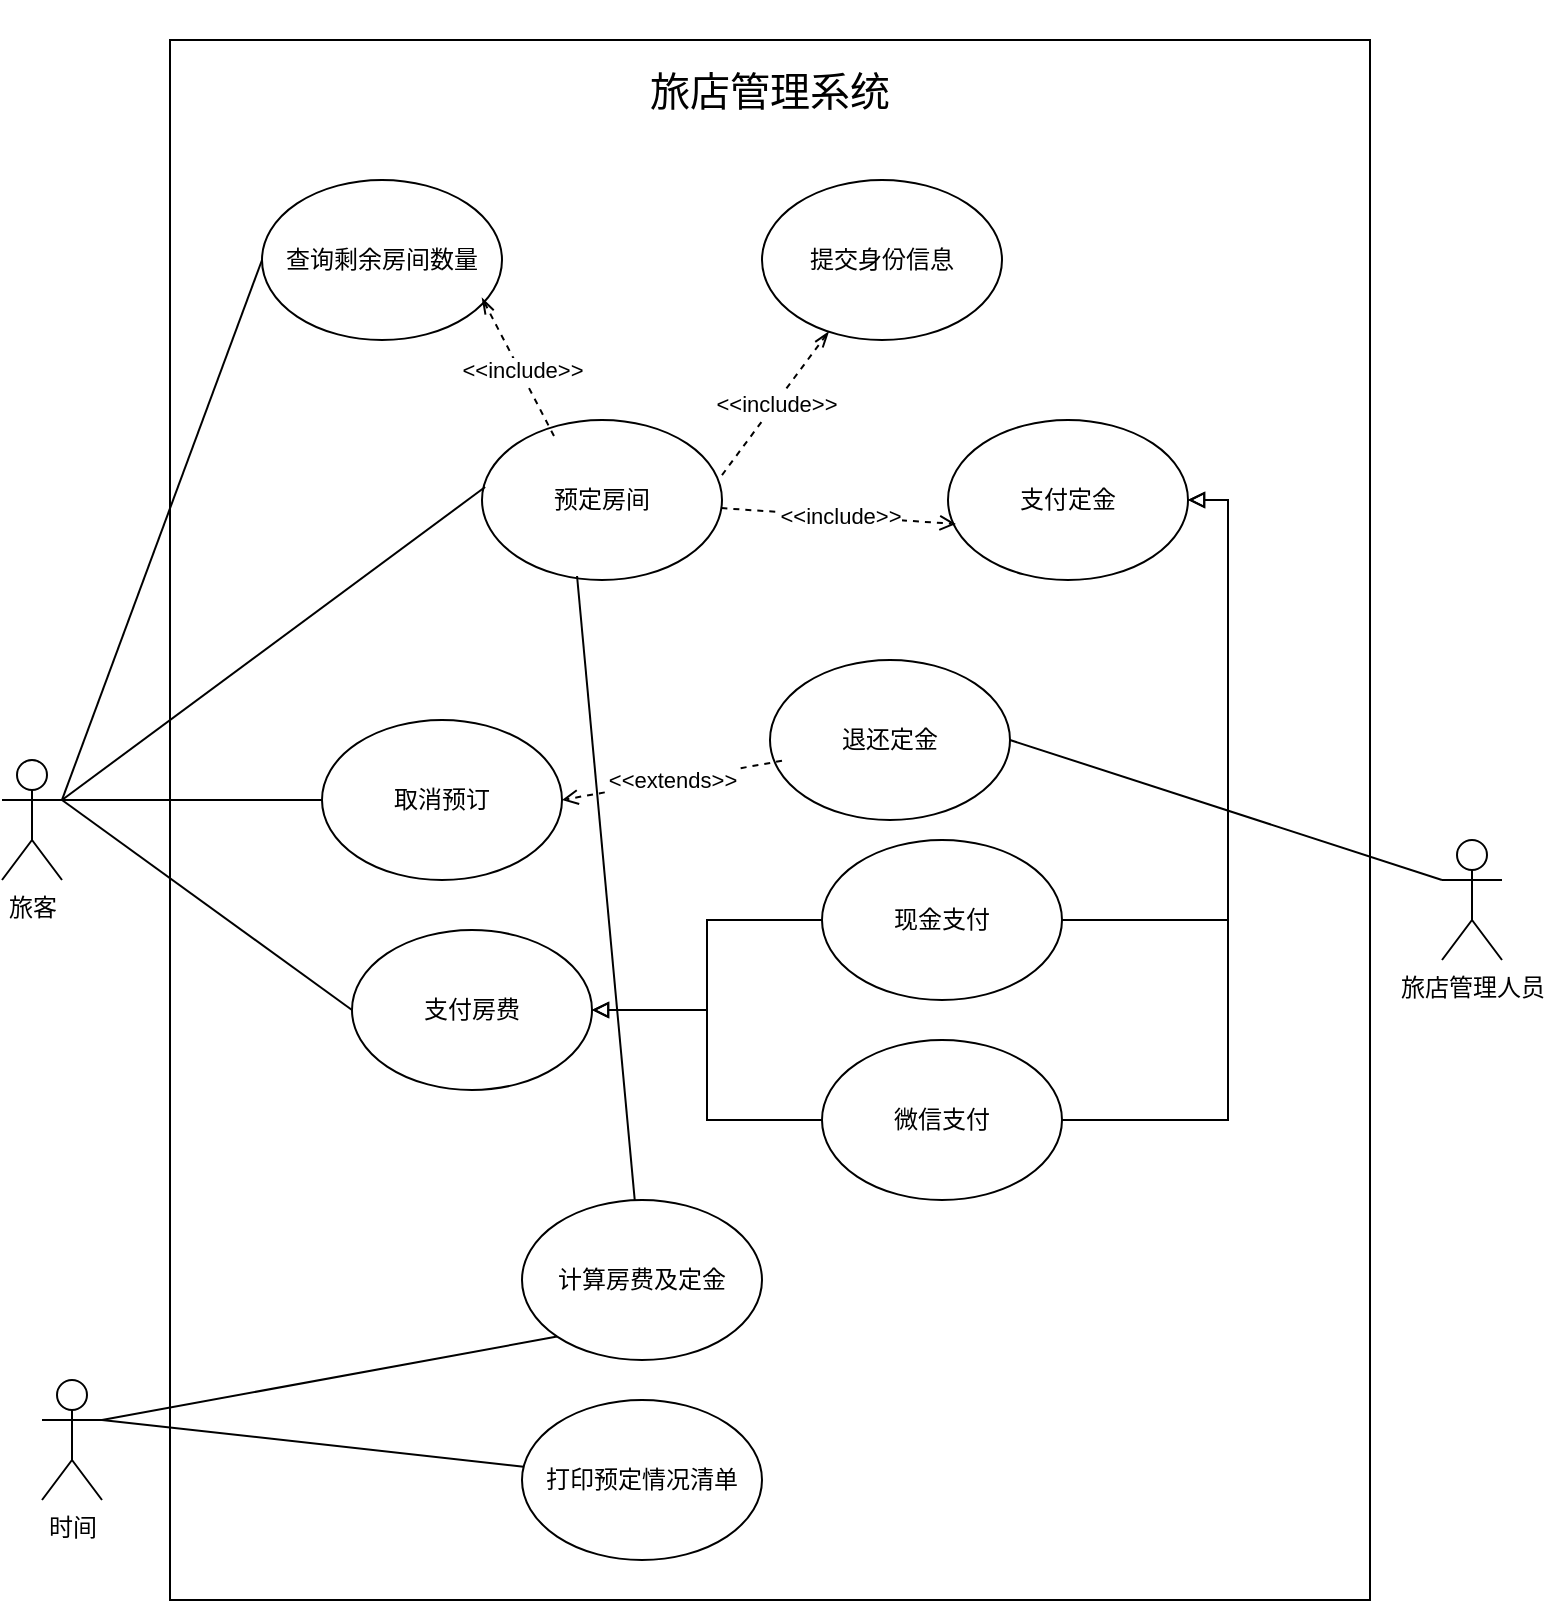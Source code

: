 <mxfile version="24.7.17">
  <diagram name="第 1 页" id="7X55hal3NqotDDDBpRtl">
    <mxGraphModel dx="1480" dy="1031" grid="1" gridSize="10" guides="1" tooltips="1" connect="1" arrows="1" fold="1" page="1" pageScale="1" pageWidth="827" pageHeight="1169" math="0" shadow="0">
      <root>
        <mxCell id="0" />
        <mxCell id="1" parent="0" />
        <mxCell id="yUn2L6aiQASu3dxa-8Ub-8" value="" style="rounded=0;whiteSpace=wrap;html=1;" parent="1" vertex="1">
          <mxGeometry x="114" y="60" width="600" height="780" as="geometry" />
        </mxCell>
        <mxCell id="yUn2L6aiQASu3dxa-8Ub-9" value="&lt;font style=&quot;font-size: 20px;&quot;&gt;旅店管理系统&lt;/font&gt;" style="text;html=1;align=center;verticalAlign=middle;whiteSpace=wrap;rounded=0;" parent="1" vertex="1">
          <mxGeometry x="325" y="40" width="178" height="90" as="geometry" />
        </mxCell>
        <mxCell id="yUn2L6aiQASu3dxa-8Ub-10" value="旅店管理人员" style="shape=umlActor;verticalLabelPosition=bottom;verticalAlign=top;html=1;outlineConnect=0;" parent="1" vertex="1">
          <mxGeometry x="750" y="460" width="30" height="60" as="geometry" />
        </mxCell>
        <mxCell id="yUn2L6aiQASu3dxa-8Ub-13" value="旅客" style="shape=umlActor;verticalLabelPosition=bottom;verticalAlign=top;html=1;outlineConnect=0;" parent="1" vertex="1">
          <mxGeometry x="30" y="420" width="30" height="60" as="geometry" />
        </mxCell>
        <mxCell id="yUn2L6aiQASu3dxa-8Ub-14" value="预定房间" style="ellipse;whiteSpace=wrap;html=1;" parent="1" vertex="1">
          <mxGeometry x="270" y="250" width="120" height="80" as="geometry" />
        </mxCell>
        <mxCell id="yUn2L6aiQASu3dxa-8Ub-15" value="计算房费及定金" style="ellipse;whiteSpace=wrap;html=1;" parent="1" vertex="1">
          <mxGeometry x="290" y="640" width="120" height="80" as="geometry" />
        </mxCell>
        <mxCell id="yUn2L6aiQASu3dxa-8Ub-16" value="" style="endArrow=none;html=1;rounded=0;exitX=1;exitY=0.333;exitDx=0;exitDy=0;exitPerimeter=0;entryX=0.013;entryY=0.419;entryDx=0;entryDy=0;entryPerimeter=0;" parent="1" source="yUn2L6aiQASu3dxa-8Ub-13" target="yUn2L6aiQASu3dxa-8Ub-14" edge="1">
          <mxGeometry width="50" height="50" relative="1" as="geometry">
            <mxPoint x="220" y="320" as="sourcePoint" />
            <mxPoint x="270" y="270" as="targetPoint" />
          </mxGeometry>
        </mxCell>
        <mxCell id="yUn2L6aiQASu3dxa-8Ub-17" value="时间" style="shape=umlActor;verticalLabelPosition=bottom;verticalAlign=top;html=1;outlineConnect=0;" parent="1" vertex="1">
          <mxGeometry x="50" y="730" width="30" height="60" as="geometry" />
        </mxCell>
        <mxCell id="yUn2L6aiQASu3dxa-8Ub-18" value="取消预订" style="ellipse;whiteSpace=wrap;html=1;" parent="1" vertex="1">
          <mxGeometry x="190" y="400" width="120" height="80" as="geometry" />
        </mxCell>
        <mxCell id="yUn2L6aiQASu3dxa-8Ub-19" value="退还定金" style="ellipse;whiteSpace=wrap;html=1;" parent="1" vertex="1">
          <mxGeometry x="414" y="370" width="120" height="80" as="geometry" />
        </mxCell>
        <mxCell id="yUn2L6aiQASu3dxa-8Ub-20" value="" style="endArrow=none;html=1;rounded=0;entryX=0;entryY=0.5;entryDx=0;entryDy=0;exitX=1;exitY=0.333;exitDx=0;exitDy=0;exitPerimeter=0;" parent="1" source="yUn2L6aiQASu3dxa-8Ub-13" target="yUn2L6aiQASu3dxa-8Ub-18" edge="1">
          <mxGeometry width="50" height="50" relative="1" as="geometry">
            <mxPoint x="90" y="360" as="sourcePoint" />
            <mxPoint x="400" y="440" as="targetPoint" />
          </mxGeometry>
        </mxCell>
        <mxCell id="yUn2L6aiQASu3dxa-8Ub-21" value="打印预定情况清单" style="ellipse;whiteSpace=wrap;html=1;" parent="1" vertex="1">
          <mxGeometry x="290" y="740" width="120" height="80" as="geometry" />
        </mxCell>
        <mxCell id="yUn2L6aiQASu3dxa-8Ub-22" value="" style="endArrow=none;html=1;rounded=0;exitX=1;exitY=0.333;exitDx=0;exitDy=0;exitPerimeter=0;" parent="1" source="yUn2L6aiQASu3dxa-8Ub-17" target="yUn2L6aiQASu3dxa-8Ub-21" edge="1">
          <mxGeometry width="50" height="50" relative="1" as="geometry">
            <mxPoint x="180" y="600" as="sourcePoint" />
            <mxPoint x="230" y="550" as="targetPoint" />
          </mxGeometry>
        </mxCell>
        <mxCell id="yUn2L6aiQASu3dxa-8Ub-24" value="&amp;lt;&amp;lt;extends&amp;gt;&amp;gt;" style="endArrow=open;html=1;rounded=0;entryX=1;entryY=0.5;entryDx=0;entryDy=0;strokeColor=default;dashed=1;endFill=0;exitX=0.05;exitY=0.63;exitDx=0;exitDy=0;exitPerimeter=0;" parent="1" target="yUn2L6aiQASu3dxa-8Ub-18" edge="1" source="yUn2L6aiQASu3dxa-8Ub-19">
          <mxGeometry width="50" height="50" relative="1" as="geometry">
            <mxPoint x="420" y="420" as="sourcePoint" />
            <mxPoint x="470" y="370" as="targetPoint" />
          </mxGeometry>
        </mxCell>
        <mxCell id="lBOxy992E68tz3FZhY-j-1" value="" style="endArrow=none;html=1;rounded=0;entryX=0;entryY=1;entryDx=0;entryDy=0;exitX=1;exitY=0.333;exitDx=0;exitDy=0;exitPerimeter=0;" edge="1" parent="1" source="yUn2L6aiQASu3dxa-8Ub-17" target="yUn2L6aiQASu3dxa-8Ub-15">
          <mxGeometry width="50" height="50" relative="1" as="geometry">
            <mxPoint x="90" y="550" as="sourcePoint" />
            <mxPoint x="140" y="510" as="targetPoint" />
          </mxGeometry>
        </mxCell>
        <mxCell id="lBOxy992E68tz3FZhY-j-2" value="查询剩余房间数量" style="ellipse;whiteSpace=wrap;html=1;" vertex="1" parent="1">
          <mxGeometry x="160" y="130" width="120" height="80" as="geometry" />
        </mxCell>
        <mxCell id="lBOxy992E68tz3FZhY-j-3" value="" style="endArrow=none;html=1;rounded=0;exitX=1;exitY=0.333;exitDx=0;exitDy=0;exitPerimeter=0;entryX=0;entryY=0.5;entryDx=0;entryDy=0;" edge="1" parent="1" source="yUn2L6aiQASu3dxa-8Ub-13" target="lBOxy992E68tz3FZhY-j-2">
          <mxGeometry width="50" height="50" relative="1" as="geometry">
            <mxPoint x="110" y="290" as="sourcePoint" />
            <mxPoint x="160" y="240" as="targetPoint" />
          </mxGeometry>
        </mxCell>
        <mxCell id="lBOxy992E68tz3FZhY-j-4" value="" style="endArrow=openThin;html=1;rounded=0;exitX=0.3;exitY=0.1;exitDx=0;exitDy=0;exitPerimeter=0;entryX=0.917;entryY=0.738;entryDx=0;entryDy=0;entryPerimeter=0;dashed=1;endFill=0;" edge="1" parent="1" source="yUn2L6aiQASu3dxa-8Ub-14" target="lBOxy992E68tz3FZhY-j-2">
          <mxGeometry width="50" height="50" relative="1" as="geometry">
            <mxPoint x="350" y="190" as="sourcePoint" />
            <mxPoint x="400" y="140" as="targetPoint" />
          </mxGeometry>
        </mxCell>
        <mxCell id="lBOxy992E68tz3FZhY-j-5" value="&amp;lt;&amp;lt;include&amp;gt;&amp;gt;" style="edgeLabel;html=1;align=center;verticalAlign=middle;resizable=0;points=[];" vertex="1" connectable="0" parent="lBOxy992E68tz3FZhY-j-4">
          <mxGeometry x="-0.038" y="-1" relative="1" as="geometry">
            <mxPoint as="offset" />
          </mxGeometry>
        </mxCell>
        <mxCell id="lBOxy992E68tz3FZhY-j-6" value="" style="endArrow=none;html=1;rounded=0;entryX=0.396;entryY=0.975;entryDx=0;entryDy=0;entryPerimeter=0;" edge="1" parent="1" source="yUn2L6aiQASu3dxa-8Ub-15" target="yUn2L6aiQASu3dxa-8Ub-14">
          <mxGeometry width="50" height="50" relative="1" as="geometry">
            <mxPoint x="240" y="380" as="sourcePoint" />
            <mxPoint x="290" y="330" as="targetPoint" />
          </mxGeometry>
        </mxCell>
        <mxCell id="lBOxy992E68tz3FZhY-j-7" value="提交身份信息" style="ellipse;whiteSpace=wrap;html=1;" vertex="1" parent="1">
          <mxGeometry x="410" y="130" width="120" height="80" as="geometry" />
        </mxCell>
        <mxCell id="lBOxy992E68tz3FZhY-j-8" value="&amp;lt;&amp;lt;include&amp;gt;&amp;gt;" style="endArrow=openThin;html=1;rounded=0;exitX=1;exitY=0.344;exitDx=0;exitDy=0;exitPerimeter=0;dashed=1;endFill=0;" edge="1" parent="1" source="yUn2L6aiQASu3dxa-8Ub-14" target="lBOxy992E68tz3FZhY-j-7">
          <mxGeometry width="50" height="50" relative="1" as="geometry">
            <mxPoint x="430" y="310" as="sourcePoint" />
            <mxPoint x="480" y="260" as="targetPoint" />
          </mxGeometry>
        </mxCell>
        <mxCell id="lBOxy992E68tz3FZhY-j-9" value="支付定金" style="ellipse;whiteSpace=wrap;html=1;" vertex="1" parent="1">
          <mxGeometry x="503" y="250" width="120" height="80" as="geometry" />
        </mxCell>
        <mxCell id="lBOxy992E68tz3FZhY-j-10" value="&amp;lt;&amp;lt;include&amp;gt;&amp;gt;" style="endArrow=open;html=1;rounded=0;entryX=0.033;entryY=0.65;entryDx=0;entryDy=0;entryPerimeter=0;endFill=0;dashed=1;" edge="1" parent="1" source="yUn2L6aiQASu3dxa-8Ub-14" target="lBOxy992E68tz3FZhY-j-9">
          <mxGeometry width="50" height="50" relative="1" as="geometry">
            <mxPoint x="390" y="330" as="sourcePoint" />
            <mxPoint x="440" y="280" as="targetPoint" />
          </mxGeometry>
        </mxCell>
        <mxCell id="lBOxy992E68tz3FZhY-j-13" value="" style="endArrow=none;html=1;rounded=0;exitX=1;exitY=0.5;exitDx=0;exitDy=0;entryX=0;entryY=0.333;entryDx=0;entryDy=0;entryPerimeter=0;" edge="1" parent="1" source="yUn2L6aiQASu3dxa-8Ub-19" target="yUn2L6aiQASu3dxa-8Ub-10">
          <mxGeometry width="50" height="50" relative="1" as="geometry">
            <mxPoint x="610" y="490" as="sourcePoint" />
            <mxPoint x="660" y="440" as="targetPoint" />
          </mxGeometry>
        </mxCell>
        <mxCell id="lBOxy992E68tz3FZhY-j-15" value="支付房费" style="ellipse;whiteSpace=wrap;html=1;" vertex="1" parent="1">
          <mxGeometry x="205" y="505" width="120" height="80" as="geometry" />
        </mxCell>
        <mxCell id="lBOxy992E68tz3FZhY-j-19" value="" style="endArrow=none;html=1;rounded=0;exitX=1;exitY=0.333;exitDx=0;exitDy=0;exitPerimeter=0;entryX=0;entryY=0.5;entryDx=0;entryDy=0;" edge="1" parent="1" source="yUn2L6aiQASu3dxa-8Ub-13" target="lBOxy992E68tz3FZhY-j-15">
          <mxGeometry width="50" height="50" relative="1" as="geometry">
            <mxPoint x="80" y="560" as="sourcePoint" />
            <mxPoint x="130" y="510" as="targetPoint" />
          </mxGeometry>
        </mxCell>
        <mxCell id="lBOxy992E68tz3FZhY-j-31" style="edgeStyle=orthogonalEdgeStyle;rounded=0;orthogonalLoop=1;jettySize=auto;html=1;exitX=0;exitY=0.5;exitDx=0;exitDy=0;endArrow=block;endFill=0;" edge="1" parent="1" source="lBOxy992E68tz3FZhY-j-23" target="lBOxy992E68tz3FZhY-j-15">
          <mxGeometry relative="1" as="geometry" />
        </mxCell>
        <mxCell id="lBOxy992E68tz3FZhY-j-33" style="edgeStyle=orthogonalEdgeStyle;rounded=0;orthogonalLoop=1;jettySize=auto;html=1;exitX=1;exitY=0.5;exitDx=0;exitDy=0;entryX=1;entryY=0.5;entryDx=0;entryDy=0;endArrow=block;endFill=0;" edge="1" parent="1" source="lBOxy992E68tz3FZhY-j-23" target="lBOxy992E68tz3FZhY-j-9">
          <mxGeometry relative="1" as="geometry" />
        </mxCell>
        <mxCell id="lBOxy992E68tz3FZhY-j-23" value="微信支付" style="ellipse;whiteSpace=wrap;html=1;" vertex="1" parent="1">
          <mxGeometry x="440" y="560" width="120" height="80" as="geometry" />
        </mxCell>
        <mxCell id="lBOxy992E68tz3FZhY-j-29" style="edgeStyle=orthogonalEdgeStyle;rounded=0;orthogonalLoop=1;jettySize=auto;html=1;exitX=0;exitY=0.5;exitDx=0;exitDy=0;entryX=1;entryY=0.5;entryDx=0;entryDy=0;endArrow=block;endFill=0;" edge="1" parent="1" source="lBOxy992E68tz3FZhY-j-24" target="lBOxy992E68tz3FZhY-j-15">
          <mxGeometry relative="1" as="geometry" />
        </mxCell>
        <mxCell id="lBOxy992E68tz3FZhY-j-32" style="edgeStyle=orthogonalEdgeStyle;rounded=0;orthogonalLoop=1;jettySize=auto;html=1;exitX=1;exitY=0.5;exitDx=0;exitDy=0;entryX=1;entryY=0.5;entryDx=0;entryDy=0;endArrow=block;endFill=0;" edge="1" parent="1" source="lBOxy992E68tz3FZhY-j-24" target="lBOxy992E68tz3FZhY-j-9">
          <mxGeometry relative="1" as="geometry">
            <Array as="points">
              <mxPoint x="643" y="500" />
              <mxPoint x="643" y="290" />
            </Array>
          </mxGeometry>
        </mxCell>
        <mxCell id="lBOxy992E68tz3FZhY-j-24" value="现金支付" style="ellipse;whiteSpace=wrap;html=1;" vertex="1" parent="1">
          <mxGeometry x="440" y="460" width="120" height="80" as="geometry" />
        </mxCell>
      </root>
    </mxGraphModel>
  </diagram>
</mxfile>
